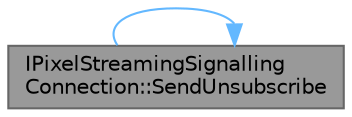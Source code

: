 digraph "IPixelStreamingSignallingConnection::SendUnsubscribe"
{
 // INTERACTIVE_SVG=YES
 // LATEX_PDF_SIZE
  bgcolor="transparent";
  edge [fontname=Helvetica,fontsize=10,labelfontname=Helvetica,labelfontsize=10];
  node [fontname=Helvetica,fontsize=10,shape=box,height=0.2,width=0.4];
  rankdir="LR";
  Node1 [id="Node000001",label="IPixelStreamingSignalling\lConnection::SendUnsubscribe",height=0.2,width=0.4,color="gray40", fillcolor="grey60", style="filled", fontcolor="black",tooltip="[Stream receiver only] Send an unsubscribe request to the signalling server."];
  Node1 -> Node1 [id="edge1_Node000001_Node000001",color="steelblue1",style="solid",tooltip=" "];
}
